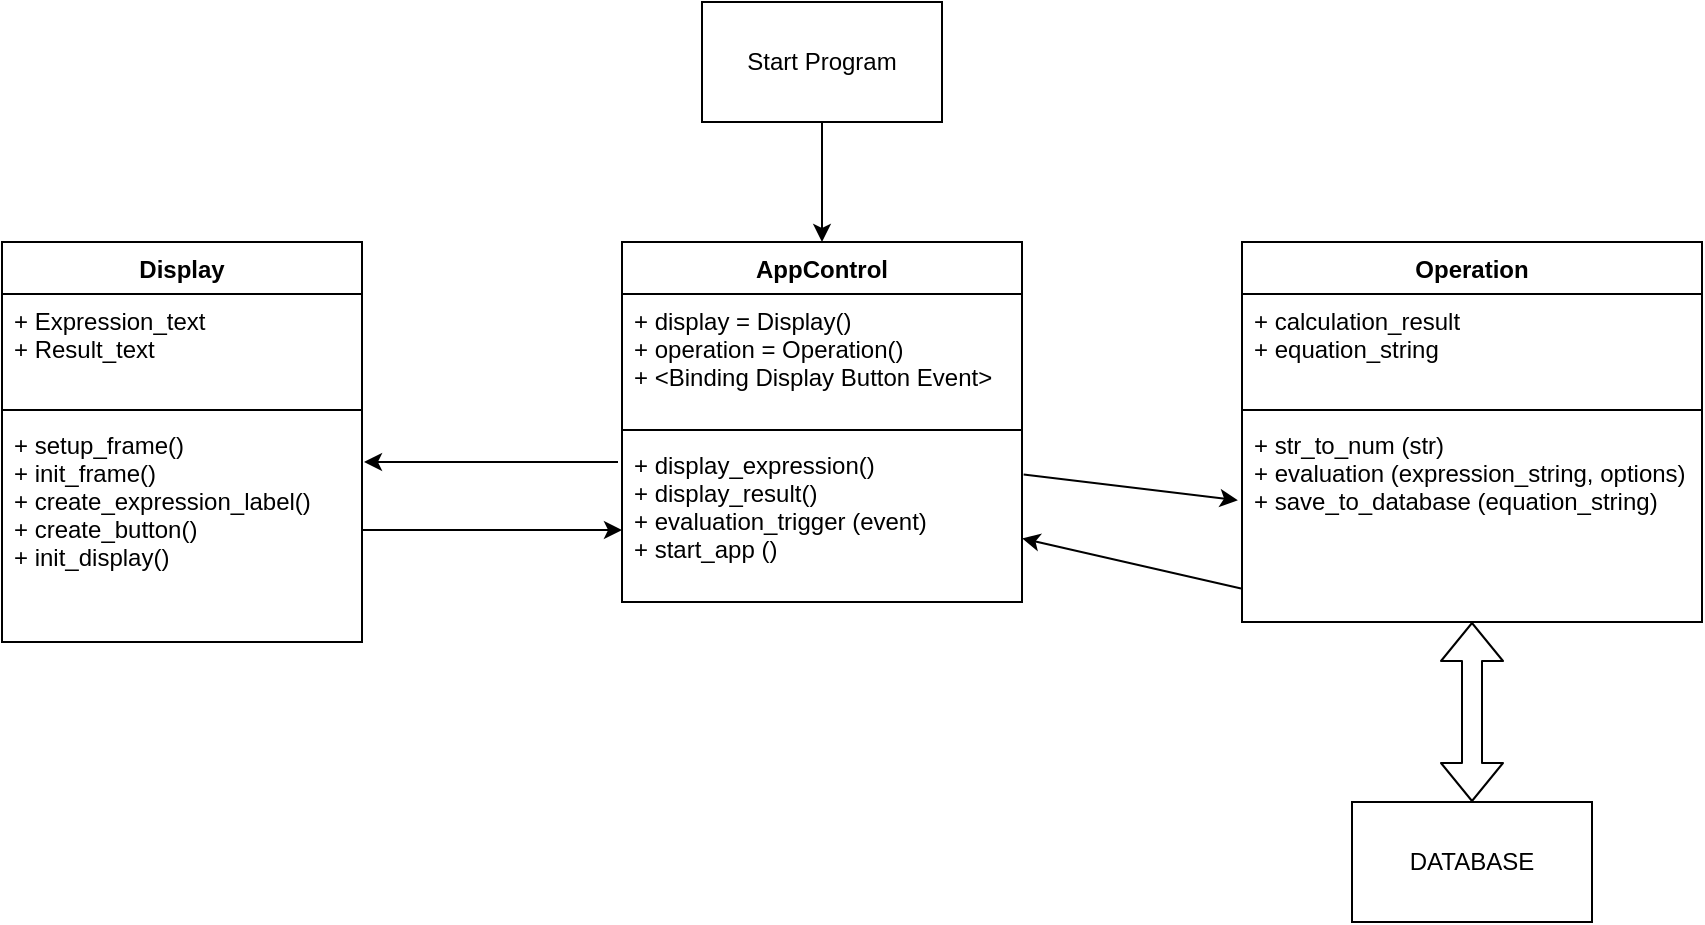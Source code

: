 <mxfile version="14.9.6" type="device"><diagram id="C5RBs43oDa-KdzZeNtuy" name="Page-1"><mxGraphModel dx="1024" dy="592" grid="1" gridSize="10" guides="1" tooltips="1" connect="1" arrows="1" fold="1" page="1" pageScale="1" pageWidth="827" pageHeight="1169" math="0" shadow="0"><root><mxCell id="WIyWlLk6GJQsqaUBKTNV-0"/><mxCell id="WIyWlLk6GJQsqaUBKTNV-1" parent="WIyWlLk6GJQsqaUBKTNV-0"/><mxCell id="__0qerwWPAZC6GgXwkwZ-0" value="Display" style="swimlane;fontStyle=1;align=center;verticalAlign=top;childLayout=stackLayout;horizontal=1;startSize=26;horizontalStack=0;resizeParent=1;resizeParentMax=0;resizeLast=0;collapsible=1;marginBottom=0;" vertex="1" parent="WIyWlLk6GJQsqaUBKTNV-1"><mxGeometry x="90" y="200" width="180" height="200" as="geometry"/></mxCell><mxCell id="__0qerwWPAZC6GgXwkwZ-1" value="+ Expression_text    &#10;+ Result_text&#10;" style="text;strokeColor=none;fillColor=none;align=left;verticalAlign=top;spacingLeft=4;spacingRight=4;overflow=hidden;rotatable=0;points=[[0,0.5],[1,0.5]];portConstraint=eastwest;" vertex="1" parent="__0qerwWPAZC6GgXwkwZ-0"><mxGeometry y="26" width="180" height="54" as="geometry"/></mxCell><mxCell id="__0qerwWPAZC6GgXwkwZ-2" value="" style="line;strokeWidth=1;fillColor=none;align=left;verticalAlign=middle;spacingTop=-1;spacingLeft=3;spacingRight=3;rotatable=0;labelPosition=right;points=[];portConstraint=eastwest;" vertex="1" parent="__0qerwWPAZC6GgXwkwZ-0"><mxGeometry y="80" width="180" height="8" as="geometry"/></mxCell><mxCell id="__0qerwWPAZC6GgXwkwZ-3" value="+ setup_frame()&#10;+ init_frame()&#10;+ create_expression_label()&#10;+ create_button()&#10;+ init_display()&#10;" style="text;strokeColor=none;fillColor=none;align=left;verticalAlign=top;spacingLeft=4;spacingRight=4;overflow=hidden;rotatable=0;points=[[0,0.5],[1,0.5]];portConstraint=eastwest;" vertex="1" parent="__0qerwWPAZC6GgXwkwZ-0"><mxGeometry y="88" width="180" height="112" as="geometry"/></mxCell><mxCell id="__0qerwWPAZC6GgXwkwZ-8" value="AppControl" style="swimlane;fontStyle=1;align=center;verticalAlign=top;childLayout=stackLayout;horizontal=1;startSize=26;horizontalStack=0;resizeParent=1;resizeParentMax=0;resizeLast=0;collapsible=1;marginBottom=0;" vertex="1" parent="WIyWlLk6GJQsqaUBKTNV-1"><mxGeometry x="400" y="200" width="200" height="180" as="geometry"/></mxCell><mxCell id="__0qerwWPAZC6GgXwkwZ-9" value="+ display = Display()&#10;+ operation = Operation()&#10;+ &lt;Binding Display Button Event&gt;" style="text;strokeColor=none;fillColor=none;align=left;verticalAlign=top;spacingLeft=4;spacingRight=4;overflow=hidden;rotatable=0;points=[[0,0.5],[1,0.5]];portConstraint=eastwest;" vertex="1" parent="__0qerwWPAZC6GgXwkwZ-8"><mxGeometry y="26" width="200" height="64" as="geometry"/></mxCell><mxCell id="__0qerwWPAZC6GgXwkwZ-10" value="" style="line;strokeWidth=1;fillColor=none;align=left;verticalAlign=middle;spacingTop=-1;spacingLeft=3;spacingRight=3;rotatable=0;labelPosition=right;points=[];portConstraint=eastwest;" vertex="1" parent="__0qerwWPAZC6GgXwkwZ-8"><mxGeometry y="90" width="200" height="8" as="geometry"/></mxCell><mxCell id="__0qerwWPAZC6GgXwkwZ-11" value="+ display_expression()&#10;+ display_result() &#10;+ evaluation_trigger (event)&#10;+ start_app ()" style="text;strokeColor=none;fillColor=none;align=left;verticalAlign=top;spacingLeft=4;spacingRight=4;overflow=hidden;rotatable=0;points=[[0,0.5],[1,0.5]];portConstraint=eastwest;" vertex="1" parent="__0qerwWPAZC6GgXwkwZ-8"><mxGeometry y="98" width="200" height="82" as="geometry"/></mxCell><mxCell id="__0qerwWPAZC6GgXwkwZ-13" value="Operation" style="swimlane;fontStyle=1;align=center;verticalAlign=top;childLayout=stackLayout;horizontal=1;startSize=26;horizontalStack=0;resizeParent=1;resizeParentMax=0;resizeLast=0;collapsible=1;marginBottom=0;" vertex="1" parent="WIyWlLk6GJQsqaUBKTNV-1"><mxGeometry x="710" y="200" width="230" height="190" as="geometry"/></mxCell><mxCell id="__0qerwWPAZC6GgXwkwZ-14" value="+ calculation_result&#10;+ equation_string" style="text;strokeColor=none;fillColor=none;align=left;verticalAlign=top;spacingLeft=4;spacingRight=4;overflow=hidden;rotatable=0;points=[[0,0.5],[1,0.5]];portConstraint=eastwest;" vertex="1" parent="__0qerwWPAZC6GgXwkwZ-13"><mxGeometry y="26" width="230" height="54" as="geometry"/></mxCell><mxCell id="__0qerwWPAZC6GgXwkwZ-15" value="" style="line;strokeWidth=1;fillColor=none;align=left;verticalAlign=middle;spacingTop=-1;spacingLeft=3;spacingRight=3;rotatable=0;labelPosition=right;points=[];portConstraint=eastwest;" vertex="1" parent="__0qerwWPAZC6GgXwkwZ-13"><mxGeometry y="80" width="230" height="8" as="geometry"/></mxCell><mxCell id="__0qerwWPAZC6GgXwkwZ-16" value="+ str_to_num (str)&#10;+ evaluation (expression_string, options)&#10;+ save_to_database (equation_string)" style="text;strokeColor=none;fillColor=none;align=left;verticalAlign=top;spacingLeft=4;spacingRight=4;overflow=hidden;rotatable=0;points=[[0,0.5],[1,0.5]];portConstraint=eastwest;" vertex="1" parent="__0qerwWPAZC6GgXwkwZ-13"><mxGeometry y="88" width="230" height="102" as="geometry"/></mxCell><mxCell id="__0qerwWPAZC6GgXwkwZ-17" value="Start Program" style="rounded=0;whiteSpace=wrap;html=1;" vertex="1" parent="WIyWlLk6GJQsqaUBKTNV-1"><mxGeometry x="440" y="80" width="120" height="60" as="geometry"/></mxCell><mxCell id="__0qerwWPAZC6GgXwkwZ-18" value="" style="endArrow=classic;html=1;exitX=0.5;exitY=1;exitDx=0;exitDy=0;entryX=0.5;entryY=0;entryDx=0;entryDy=0;" edge="1" parent="WIyWlLk6GJQsqaUBKTNV-1" source="__0qerwWPAZC6GgXwkwZ-17" target="__0qerwWPAZC6GgXwkwZ-8"><mxGeometry width="50" height="50" relative="1" as="geometry"><mxPoint x="420" y="340" as="sourcePoint"/><mxPoint x="470" y="290" as="targetPoint"/></mxGeometry></mxCell><mxCell id="__0qerwWPAZC6GgXwkwZ-21" value="DATABASE" style="rounded=0;whiteSpace=wrap;html=1;" vertex="1" parent="WIyWlLk6GJQsqaUBKTNV-1"><mxGeometry x="765" y="480" width="120" height="60" as="geometry"/></mxCell><mxCell id="__0qerwWPAZC6GgXwkwZ-22" value="" style="endArrow=classic;html=1;" edge="1" parent="WIyWlLk6GJQsqaUBKTNV-1"><mxGeometry width="50" height="50" relative="1" as="geometry"><mxPoint x="398" y="310" as="sourcePoint"/><mxPoint x="271" y="310" as="targetPoint"/></mxGeometry></mxCell><mxCell id="__0qerwWPAZC6GgXwkwZ-24" value="" style="endArrow=classic;html=1;exitX=1;exitY=0.5;exitDx=0;exitDy=0;entryX=0;entryY=0.561;entryDx=0;entryDy=0;entryPerimeter=0;" edge="1" parent="WIyWlLk6GJQsqaUBKTNV-1" source="__0qerwWPAZC6GgXwkwZ-3" target="__0qerwWPAZC6GgXwkwZ-11"><mxGeometry width="50" height="50" relative="1" as="geometry"><mxPoint x="530" y="230" as="sourcePoint"/><mxPoint x="580" y="180" as="targetPoint"/></mxGeometry></mxCell><mxCell id="__0qerwWPAZC6GgXwkwZ-25" value="" style="endArrow=classic;html=1;exitX=1.004;exitY=0.222;exitDx=0;exitDy=0;exitPerimeter=0;entryX=-0.009;entryY=0.403;entryDx=0;entryDy=0;entryPerimeter=0;" edge="1" parent="WIyWlLk6GJQsqaUBKTNV-1" source="__0qerwWPAZC6GgXwkwZ-11" target="__0qerwWPAZC6GgXwkwZ-16"><mxGeometry width="50" height="50" relative="1" as="geometry"><mxPoint x="530" y="230" as="sourcePoint"/><mxPoint x="580" y="180" as="targetPoint"/></mxGeometry></mxCell><mxCell id="__0qerwWPAZC6GgXwkwZ-26" value="" style="endArrow=classic;html=1;exitX=-0.002;exitY=0.836;exitDx=0;exitDy=0;exitPerimeter=0;entryX=1;entryY=0.612;entryDx=0;entryDy=0;entryPerimeter=0;" edge="1" parent="WIyWlLk6GJQsqaUBKTNV-1" source="__0qerwWPAZC6GgXwkwZ-16" target="__0qerwWPAZC6GgXwkwZ-11"><mxGeometry width="50" height="50" relative="1" as="geometry"><mxPoint x="530" y="470" as="sourcePoint"/><mxPoint x="580" y="420" as="targetPoint"/></mxGeometry></mxCell><mxCell id="__0qerwWPAZC6GgXwkwZ-27" value="" style="shape=flexArrow;endArrow=classic;startArrow=classic;html=1;entryX=0.5;entryY=0;entryDx=0;entryDy=0;" edge="1" parent="WIyWlLk6GJQsqaUBKTNV-1" source="__0qerwWPAZC6GgXwkwZ-16" target="__0qerwWPAZC6GgXwkwZ-21"><mxGeometry width="100" height="100" relative="1" as="geometry"><mxPoint x="510" y="490" as="sourcePoint"/><mxPoint x="610" y="390" as="targetPoint"/></mxGeometry></mxCell></root></mxGraphModel></diagram></mxfile>